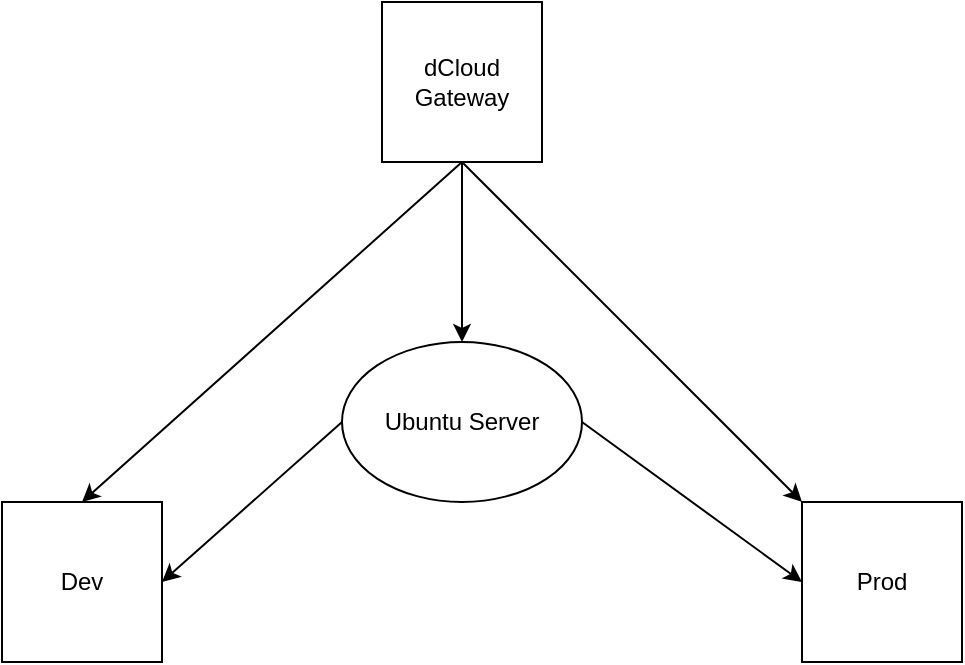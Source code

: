 <mxfile>
    <diagram id="z3KZ7bJG49PWCESYhVO7" name="Page-1">
        <mxGraphModel dx="2766" dy="1516" grid="1" gridSize="10" guides="1" tooltips="1" connect="1" arrows="1" fold="1" page="1" pageScale="1" pageWidth="4000" pageHeight="4000" math="0" shadow="0">
            <root>
                <mxCell id="0"/>
                <mxCell id="1" parent="0"/>
                <mxCell id="2" value="Dev" style="whiteSpace=wrap;html=1;aspect=fixed;" parent="1" vertex="1">
                    <mxGeometry x="330" y="520" width="80" height="80" as="geometry"/>
                </mxCell>
                <mxCell id="6" value="Prod" style="whiteSpace=wrap;html=1;aspect=fixed;" parent="1" vertex="1">
                    <mxGeometry x="730" y="520" width="80" height="80" as="geometry"/>
                </mxCell>
                <mxCell id="12" style="edgeStyle=none;html=1;exitX=0;exitY=0.5;exitDx=0;exitDy=0;entryX=1;entryY=0.5;entryDx=0;entryDy=0;" parent="1" source="11" target="2" edge="1">
                    <mxGeometry relative="1" as="geometry">
                        <mxPoint x="290" y="800" as="targetPoint"/>
                    </mxGeometry>
                </mxCell>
                <mxCell id="15" style="edgeStyle=none;html=1;exitX=1;exitY=0.5;exitDx=0;exitDy=0;entryX=0;entryY=0.5;entryDx=0;entryDy=0;" parent="1" source="11" target="6" edge="1">
                    <mxGeometry relative="1" as="geometry"/>
                </mxCell>
                <mxCell id="11" value="Ubuntu Server" style="ellipse;whiteSpace=wrap;html=1;" parent="1" vertex="1">
                    <mxGeometry x="500" y="440" width="120" height="80" as="geometry"/>
                </mxCell>
                <mxCell id="14" style="edgeStyle=none;html=1;" parent="1" target="11" edge="1">
                    <mxGeometry relative="1" as="geometry">
                        <mxPoint x="560" y="350" as="sourcePoint"/>
                    </mxGeometry>
                </mxCell>
                <mxCell id="17" style="edgeStyle=none;html=1;exitX=0.5;exitY=1;exitDx=0;exitDy=0;entryX=0.5;entryY=0;entryDx=0;entryDy=0;" parent="1" source="13" target="2" edge="1">
                    <mxGeometry relative="1" as="geometry"/>
                </mxCell>
                <mxCell id="13" value="dCloud Gateway" style="whiteSpace=wrap;html=1;aspect=fixed;" parent="1" vertex="1">
                    <mxGeometry x="520" y="270" width="80" height="80" as="geometry"/>
                </mxCell>
                <mxCell id="16" style="edgeStyle=none;html=1;exitX=0.5;exitY=1;exitDx=0;exitDy=0;entryX=0;entryY=0;entryDx=0;entryDy=0;" parent="1" source="13" target="6" edge="1">
                    <mxGeometry relative="1" as="geometry">
                        <mxPoint x="370" y="450" as="sourcePoint"/>
                        <mxPoint x="490.138" y="540.104" as="targetPoint"/>
                    </mxGeometry>
                </mxCell>
            </root>
        </mxGraphModel>
    </diagram>
</mxfile>